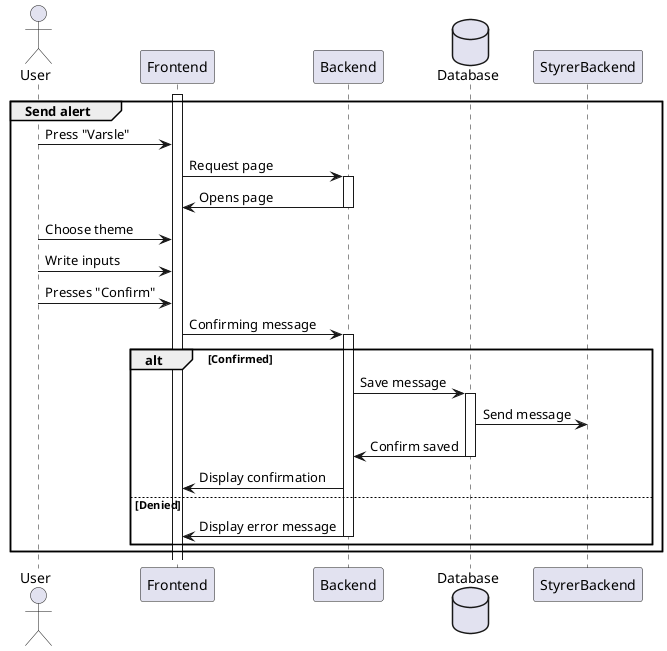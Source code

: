 @startuml User send notification
actor User
participant Frontend
participant Backend
database Database
participant StyrerBackend


group Send alert
activate Frontend
    User -> Frontend : Press "Varsle"
    Frontend -> Backend : Request page
    activate Backend
    Backend -> Frontend : Opens page
    deactivate Backend
    User -> Frontend : Choose theme
    User -> Frontend : Write inputs
    User -> Frontend : Presses "Confirm"

    Frontend -> Backend : Confirming message
    activate Backend
        alt Confirmed
        Backend -> Database : Save message
        activate Database
        Database -> StyrerBackend : Send message
        Database -> Backend : Confirm saved
        deactivate Database
        Backend -> Frontend : Display confirmation
        else Denied 
        Backend -> Frontend : Display error message
        deactivate Backend
        end
end


@enduml